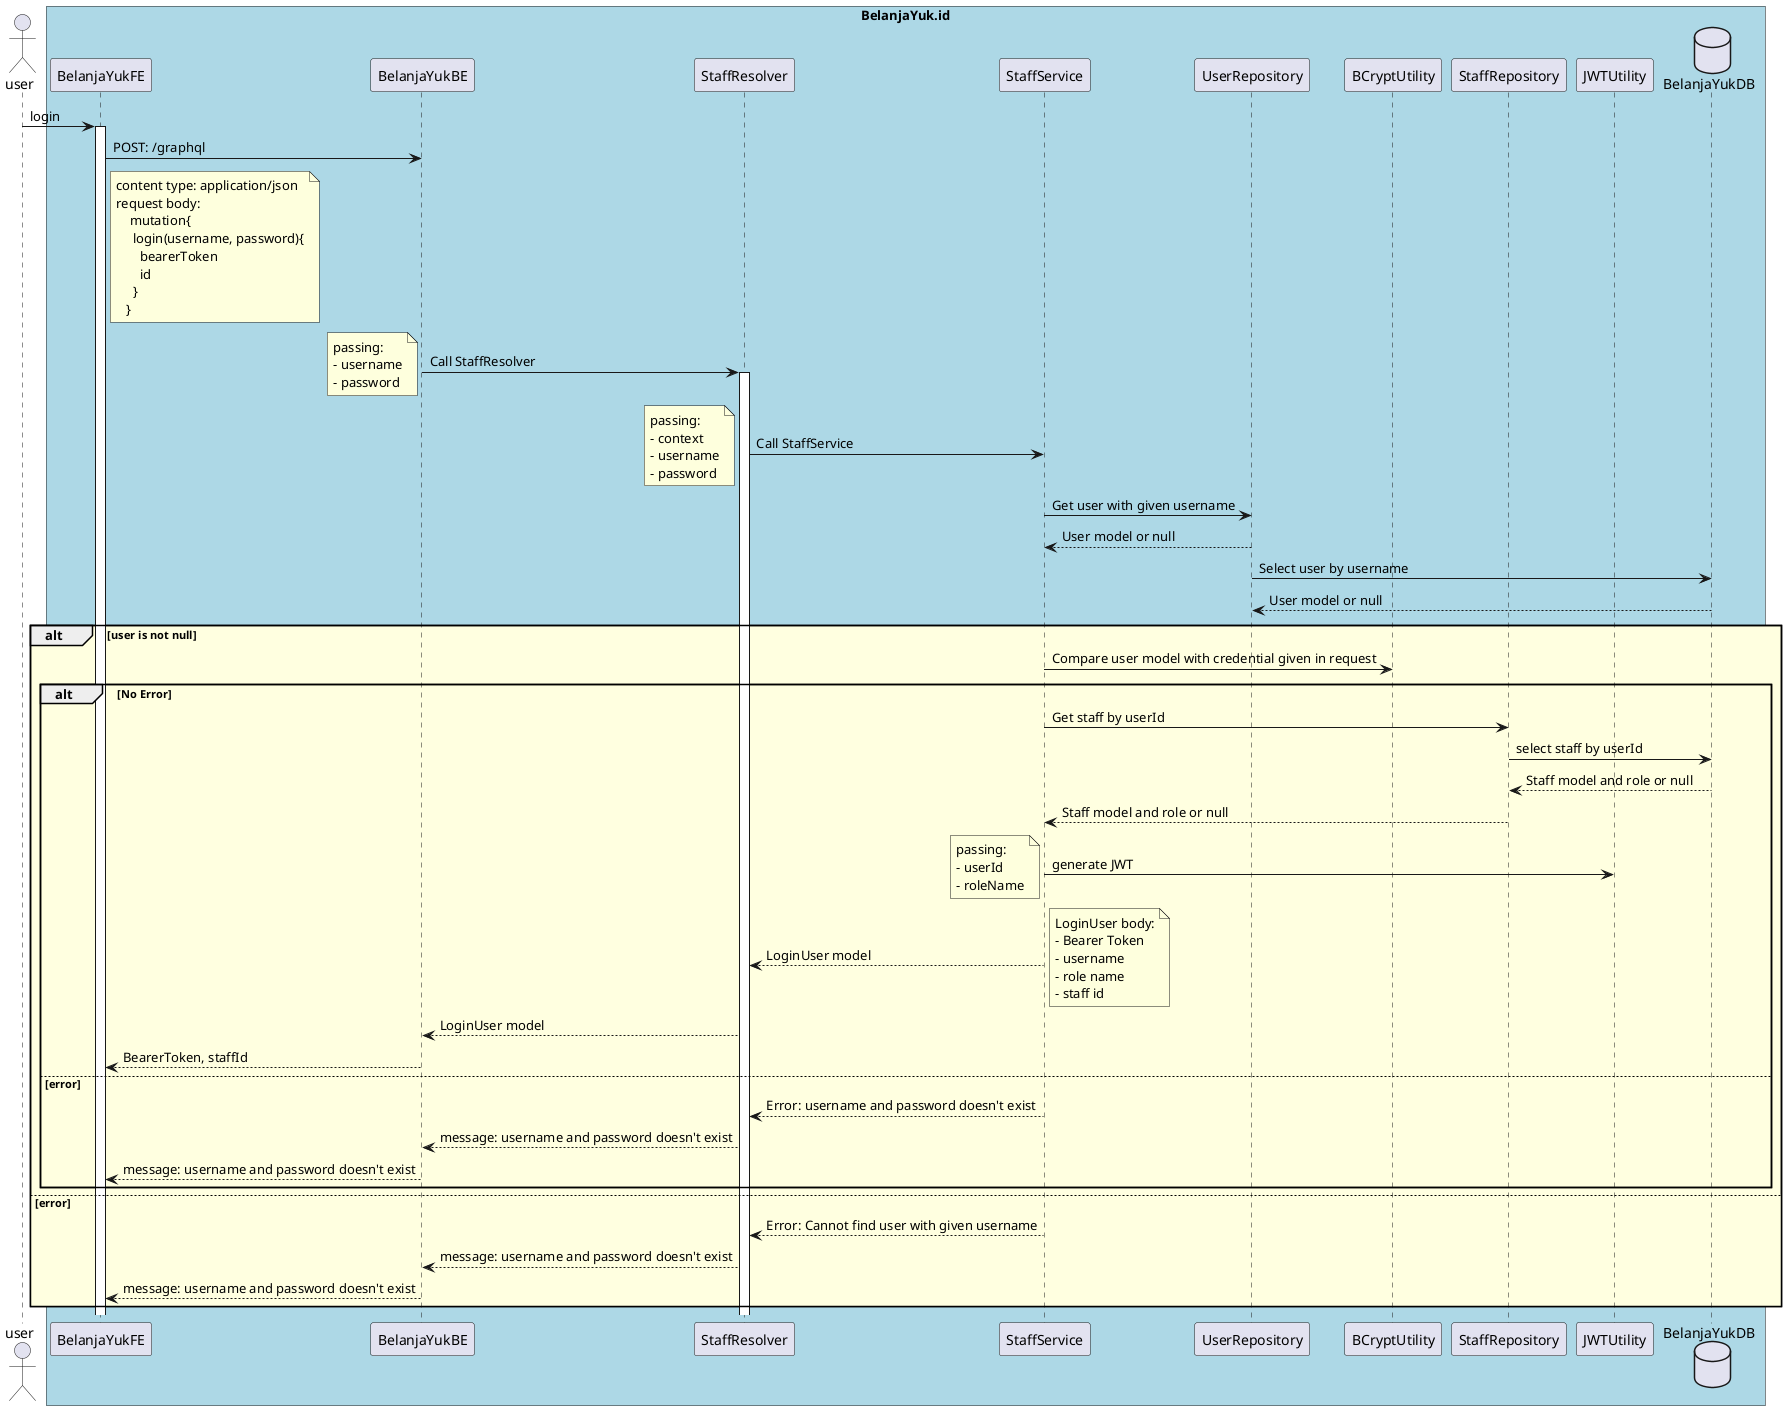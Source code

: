 @startuml
actor user
database BelanjaYukDB

box "BelanjaYuk.id" #LightBlue
participant BelanjaYukFE
participant BelanjaYukBE
participant StaffResolver
participant StaffService
participant UserRepository
participant BCryptUtility
participant StaffRepository
participant JWTUtility
participant BelanjaYukDB
end box

user -> BelanjaYukFE ++ : login
BelanjaYukFE -> BelanjaYukBE: POST: /graphql
    note right of BelanjaYukFE
    content type: application/json
    request body:
        mutation{
         login(username, password){
           bearerToken
           id
         }
       }
    end note
BelanjaYukBE -> StaffResolver ++: Call StaffResolver
    note left
    passing:
    - username
    - password
    end note
StaffResolver -> StaffService: Call StaffService
    note left
    passing:
    - context
    - username
    - password
    end note
StaffService -> UserRepository: Get user with given username
UserRepository --> StaffService: User model or null
UserRepository -> BelanjaYukDB: Select user by username
BelanjaYukDB --> UserRepository: User model or null
alt #LightYellow user is not null
    StaffService -> BCryptUtility: Compare user model with credential given in request
    alt No Error
        StaffService -> StaffRepository: Get staff by userId
        StaffRepository -> BelanjaYukDB: select staff by userId
        BelanjaYukDB --> StaffRepository: Staff model and role or null
        StaffRepository --> StaffService: Staff model and role or null
        StaffService -> JWTUtility: generate JWT
        note left
        passing:
        - userId
        - roleName
        end note
        StaffService --> StaffResolver: LoginUser model
        note right
        LoginUser body:
        - Bearer Token
        - username
        - role name
        - staff id
        end note
        StaffResolver --> BelanjaYukBE: LoginUser model
        BelanjaYukBE --> BelanjaYukFE: BearerToken, staffId
        else error
        StaffService --> StaffResolver: Error: username and password doesn't exist
        StaffResolver --> BelanjaYukBE: message: username and password doesn't exist
        BelanjaYukBE --> BelanjaYukFE: message: username and password doesn't exist
    end
    else error
    StaffService --> StaffResolver: Error: Cannot find user with given username
    StaffResolver --> BelanjaYukBE: message: username and password doesn't exist
    BelanjaYukBE --> BelanjaYukFE: message: username and password doesn't exist
end


@enduml